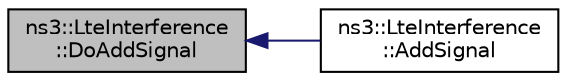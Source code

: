 digraph "ns3::LteInterference::DoAddSignal"
{
  edge [fontname="Helvetica",fontsize="10",labelfontname="Helvetica",labelfontsize="10"];
  node [fontname="Helvetica",fontsize="10",shape=record];
  rankdir="LR";
  Node1 [label="ns3::LteInterference\l::DoAddSignal",height=0.2,width=0.4,color="black", fillcolor="grey75", style="filled", fontcolor="black"];
  Node1 -> Node2 [dir="back",color="midnightblue",fontsize="10",style="solid"];
  Node2 [label="ns3::LteInterference\l::AddSignal",height=0.2,width=0.4,color="black", fillcolor="white", style="filled",URL="$da/d0b/classns3_1_1LteInterference.html#a50f2548797e7c92c4afd06710e0f8a8a"];
}
